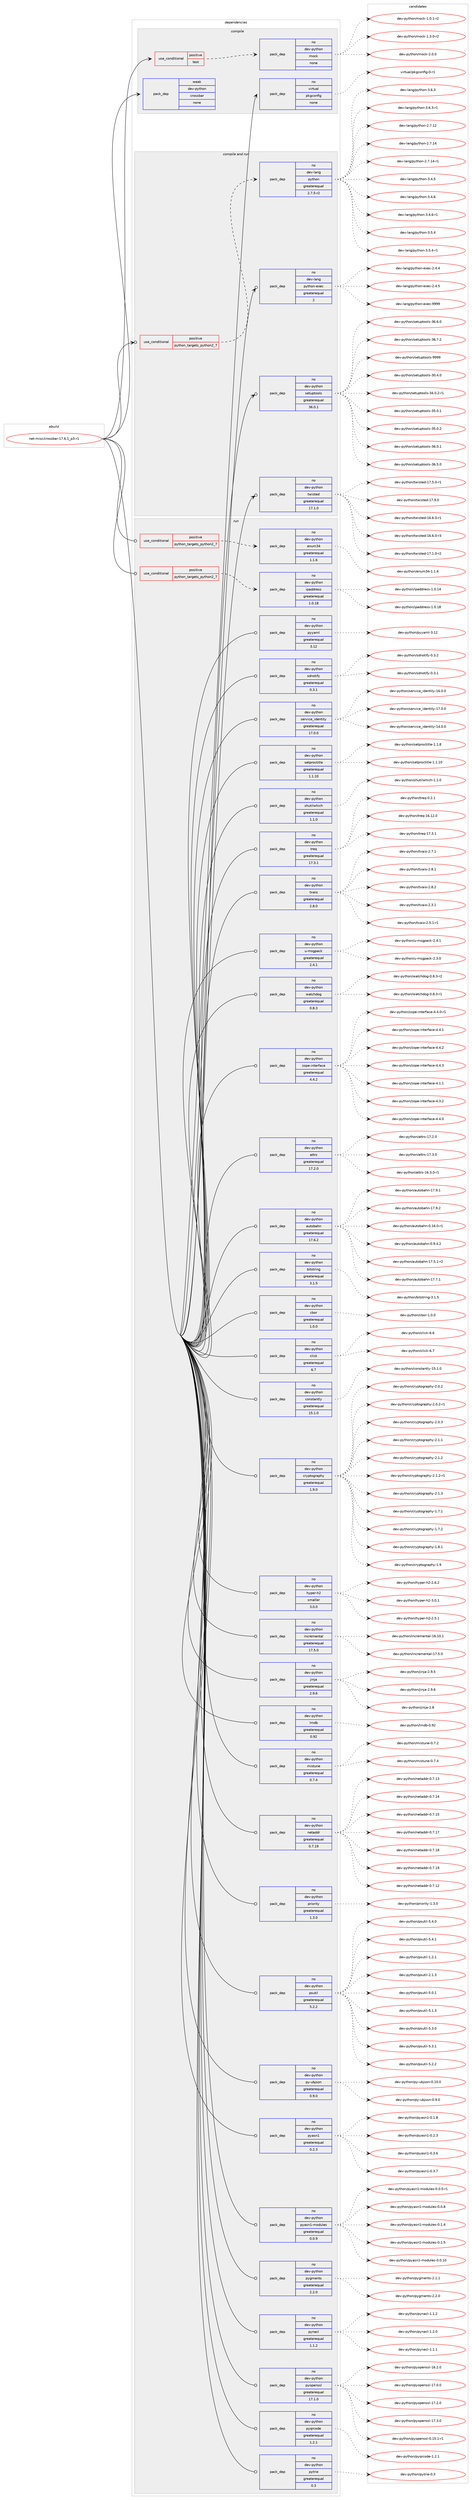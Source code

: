 digraph prolog {

# *************
# Graph options
# *************

newrank=true;
concentrate=true;
compound=true;
graph [rankdir=LR,fontname=Helvetica,fontsize=10,ranksep=1.5];#, ranksep=2.5, nodesep=0.2];
edge  [arrowhead=vee];
node  [fontname=Helvetica,fontsize=10];

# **********
# The ebuild
# **********

subgraph cluster_leftcol {
color=gray;
rank=same;
label=<<i>ebuild</i>>;
id [label="net-misc/crossbar-17.6.1_p3-r1", color=red, width=4, href="../net-misc/crossbar-17.6.1_p3-r1.svg"];
}

# ****************
# The dependencies
# ****************

subgraph cluster_midcol {
color=gray;
label=<<i>dependencies</i>>;
subgraph cluster_compile {
fillcolor="#eeeeee";
style=filled;
label=<<i>compile</i>>;
subgraph cond350 {
dependency1056 [label=<<TABLE BORDER="0" CELLBORDER="1" CELLSPACING="0" CELLPADDING="4"><TR><TD ROWSPAN="3" CELLPADDING="10">use_conditional</TD></TR><TR><TD>positive</TD></TR><TR><TD>test</TD></TR></TABLE>>, shape=none, color=red];
subgraph pack696 {
dependency1057 [label=<<TABLE BORDER="0" CELLBORDER="1" CELLSPACING="0" CELLPADDING="4" WIDTH="220"><TR><TD ROWSPAN="6" CELLPADDING="30">pack_dep</TD></TR><TR><TD WIDTH="110">no</TD></TR><TR><TD>dev-python</TD></TR><TR><TD>mock</TD></TR><TR><TD>none</TD></TR><TR><TD></TD></TR></TABLE>>, shape=none, color=blue];
}
dependency1056:e -> dependency1057:w [weight=20,style="dashed",arrowhead="vee"];
}
id:e -> dependency1056:w [weight=20,style="solid",arrowhead="vee"];
subgraph pack697 {
dependency1058 [label=<<TABLE BORDER="0" CELLBORDER="1" CELLSPACING="0" CELLPADDING="4" WIDTH="220"><TR><TD ROWSPAN="6" CELLPADDING="30">pack_dep</TD></TR><TR><TD WIDTH="110">no</TD></TR><TR><TD>virtual</TD></TR><TR><TD>pkgconfig</TD></TR><TR><TD>none</TD></TR><TR><TD></TD></TR></TABLE>>, shape=none, color=blue];
}
id:e -> dependency1058:w [weight=20,style="solid",arrowhead="vee"];
subgraph pack698 {
dependency1059 [label=<<TABLE BORDER="0" CELLBORDER="1" CELLSPACING="0" CELLPADDING="4" WIDTH="220"><TR><TD ROWSPAN="6" CELLPADDING="30">pack_dep</TD></TR><TR><TD WIDTH="110">weak</TD></TR><TR><TD>dev-python</TD></TR><TR><TD>crossbar</TD></TR><TR><TD>none</TD></TR><TR><TD></TD></TR></TABLE>>, shape=none, color=blue];
}
id:e -> dependency1059:w [weight=20,style="solid",arrowhead="vee"];
}
subgraph cluster_compileandrun {
fillcolor="#eeeeee";
style=filled;
label=<<i>compile and run</i>>;
subgraph cond351 {
dependency1060 [label=<<TABLE BORDER="0" CELLBORDER="1" CELLSPACING="0" CELLPADDING="4"><TR><TD ROWSPAN="3" CELLPADDING="10">use_conditional</TD></TR><TR><TD>positive</TD></TR><TR><TD>python_targets_python2_7</TD></TR></TABLE>>, shape=none, color=red];
subgraph pack699 {
dependency1061 [label=<<TABLE BORDER="0" CELLBORDER="1" CELLSPACING="0" CELLPADDING="4" WIDTH="220"><TR><TD ROWSPAN="6" CELLPADDING="30">pack_dep</TD></TR><TR><TD WIDTH="110">no</TD></TR><TR><TD>dev-lang</TD></TR><TR><TD>python</TD></TR><TR><TD>greaterequal</TD></TR><TR><TD>2.7.5-r2</TD></TR></TABLE>>, shape=none, color=blue];
}
dependency1060:e -> dependency1061:w [weight=20,style="dashed",arrowhead="vee"];
}
id:e -> dependency1060:w [weight=20,style="solid",arrowhead="odotvee"];
subgraph pack700 {
dependency1062 [label=<<TABLE BORDER="0" CELLBORDER="1" CELLSPACING="0" CELLPADDING="4" WIDTH="220"><TR><TD ROWSPAN="6" CELLPADDING="30">pack_dep</TD></TR><TR><TD WIDTH="110">no</TD></TR><TR><TD>dev-lang</TD></TR><TR><TD>python-exec</TD></TR><TR><TD>greaterequal</TD></TR><TR><TD>2</TD></TR></TABLE>>, shape=none, color=blue];
}
id:e -> dependency1062:w [weight=20,style="solid",arrowhead="odotvee"];
subgraph pack701 {
dependency1063 [label=<<TABLE BORDER="0" CELLBORDER="1" CELLSPACING="0" CELLPADDING="4" WIDTH="220"><TR><TD ROWSPAN="6" CELLPADDING="30">pack_dep</TD></TR><TR><TD WIDTH="110">no</TD></TR><TR><TD>dev-python</TD></TR><TR><TD>setuptools</TD></TR><TR><TD>greaterequal</TD></TR><TR><TD>36.0.1</TD></TR></TABLE>>, shape=none, color=blue];
}
id:e -> dependency1063:w [weight=20,style="solid",arrowhead="odotvee"];
subgraph pack702 {
dependency1064 [label=<<TABLE BORDER="0" CELLBORDER="1" CELLSPACING="0" CELLPADDING="4" WIDTH="220"><TR><TD ROWSPAN="6" CELLPADDING="30">pack_dep</TD></TR><TR><TD WIDTH="110">no</TD></TR><TR><TD>dev-python</TD></TR><TR><TD>twisted</TD></TR><TR><TD>greaterequal</TD></TR><TR><TD>17.1.0</TD></TR></TABLE>>, shape=none, color=blue];
}
id:e -> dependency1064:w [weight=20,style="solid",arrowhead="odotvee"];
}
subgraph cluster_run {
fillcolor="#eeeeee";
style=filled;
label=<<i>run</i>>;
subgraph cond352 {
dependency1065 [label=<<TABLE BORDER="0" CELLBORDER="1" CELLSPACING="0" CELLPADDING="4"><TR><TD ROWSPAN="3" CELLPADDING="10">use_conditional</TD></TR><TR><TD>positive</TD></TR><TR><TD>python_targets_python2_7</TD></TR></TABLE>>, shape=none, color=red];
subgraph pack703 {
dependency1066 [label=<<TABLE BORDER="0" CELLBORDER="1" CELLSPACING="0" CELLPADDING="4" WIDTH="220"><TR><TD ROWSPAN="6" CELLPADDING="30">pack_dep</TD></TR><TR><TD WIDTH="110">no</TD></TR><TR><TD>dev-python</TD></TR><TR><TD>enum34</TD></TR><TR><TD>greaterequal</TD></TR><TR><TD>1.1.6</TD></TR></TABLE>>, shape=none, color=blue];
}
dependency1065:e -> dependency1066:w [weight=20,style="dashed",arrowhead="vee"];
}
id:e -> dependency1065:w [weight=20,style="solid",arrowhead="odot"];
subgraph cond353 {
dependency1067 [label=<<TABLE BORDER="0" CELLBORDER="1" CELLSPACING="0" CELLPADDING="4"><TR><TD ROWSPAN="3" CELLPADDING="10">use_conditional</TD></TR><TR><TD>positive</TD></TR><TR><TD>python_targets_python2_7</TD></TR></TABLE>>, shape=none, color=red];
subgraph pack704 {
dependency1068 [label=<<TABLE BORDER="0" CELLBORDER="1" CELLSPACING="0" CELLPADDING="4" WIDTH="220"><TR><TD ROWSPAN="6" CELLPADDING="30">pack_dep</TD></TR><TR><TD WIDTH="110">no</TD></TR><TR><TD>dev-python</TD></TR><TR><TD>ipaddress</TD></TR><TR><TD>greaterequal</TD></TR><TR><TD>1.0.18</TD></TR></TABLE>>, shape=none, color=blue];
}
dependency1067:e -> dependency1068:w [weight=20,style="dashed",arrowhead="vee"];
}
id:e -> dependency1067:w [weight=20,style="solid",arrowhead="odot"];
subgraph pack705 {
dependency1069 [label=<<TABLE BORDER="0" CELLBORDER="1" CELLSPACING="0" CELLPADDING="4" WIDTH="220"><TR><TD ROWSPAN="6" CELLPADDING="30">pack_dep</TD></TR><TR><TD WIDTH="110">no</TD></TR><TR><TD>dev-python</TD></TR><TR><TD>attrs</TD></TR><TR><TD>greaterequal</TD></TR><TR><TD>17.2.0</TD></TR></TABLE>>, shape=none, color=blue];
}
id:e -> dependency1069:w [weight=20,style="solid",arrowhead="odot"];
subgraph pack706 {
dependency1070 [label=<<TABLE BORDER="0" CELLBORDER="1" CELLSPACING="0" CELLPADDING="4" WIDTH="220"><TR><TD ROWSPAN="6" CELLPADDING="30">pack_dep</TD></TR><TR><TD WIDTH="110">no</TD></TR><TR><TD>dev-python</TD></TR><TR><TD>autobahn</TD></TR><TR><TD>greaterequal</TD></TR><TR><TD>17.6.2</TD></TR></TABLE>>, shape=none, color=blue];
}
id:e -> dependency1070:w [weight=20,style="solid",arrowhead="odot"];
subgraph pack707 {
dependency1071 [label=<<TABLE BORDER="0" CELLBORDER="1" CELLSPACING="0" CELLPADDING="4" WIDTH="220"><TR><TD ROWSPAN="6" CELLPADDING="30">pack_dep</TD></TR><TR><TD WIDTH="110">no</TD></TR><TR><TD>dev-python</TD></TR><TR><TD>bitstring</TD></TR><TR><TD>greaterequal</TD></TR><TR><TD>3.1.5</TD></TR></TABLE>>, shape=none, color=blue];
}
id:e -> dependency1071:w [weight=20,style="solid",arrowhead="odot"];
subgraph pack708 {
dependency1072 [label=<<TABLE BORDER="0" CELLBORDER="1" CELLSPACING="0" CELLPADDING="4" WIDTH="220"><TR><TD ROWSPAN="6" CELLPADDING="30">pack_dep</TD></TR><TR><TD WIDTH="110">no</TD></TR><TR><TD>dev-python</TD></TR><TR><TD>cbor</TD></TR><TR><TD>greaterequal</TD></TR><TR><TD>1.0.0</TD></TR></TABLE>>, shape=none, color=blue];
}
id:e -> dependency1072:w [weight=20,style="solid",arrowhead="odot"];
subgraph pack709 {
dependency1073 [label=<<TABLE BORDER="0" CELLBORDER="1" CELLSPACING="0" CELLPADDING="4" WIDTH="220"><TR><TD ROWSPAN="6" CELLPADDING="30">pack_dep</TD></TR><TR><TD WIDTH="110">no</TD></TR><TR><TD>dev-python</TD></TR><TR><TD>click</TD></TR><TR><TD>greaterequal</TD></TR><TR><TD>6.7</TD></TR></TABLE>>, shape=none, color=blue];
}
id:e -> dependency1073:w [weight=20,style="solid",arrowhead="odot"];
subgraph pack710 {
dependency1074 [label=<<TABLE BORDER="0" CELLBORDER="1" CELLSPACING="0" CELLPADDING="4" WIDTH="220"><TR><TD ROWSPAN="6" CELLPADDING="30">pack_dep</TD></TR><TR><TD WIDTH="110">no</TD></TR><TR><TD>dev-python</TD></TR><TR><TD>constantly</TD></TR><TR><TD>greaterequal</TD></TR><TR><TD>15.1.0</TD></TR></TABLE>>, shape=none, color=blue];
}
id:e -> dependency1074:w [weight=20,style="solid",arrowhead="odot"];
subgraph pack711 {
dependency1075 [label=<<TABLE BORDER="0" CELLBORDER="1" CELLSPACING="0" CELLPADDING="4" WIDTH="220"><TR><TD ROWSPAN="6" CELLPADDING="30">pack_dep</TD></TR><TR><TD WIDTH="110">no</TD></TR><TR><TD>dev-python</TD></TR><TR><TD>cryptography</TD></TR><TR><TD>greaterequal</TD></TR><TR><TD>1.9.0</TD></TR></TABLE>>, shape=none, color=blue];
}
id:e -> dependency1075:w [weight=20,style="solid",arrowhead="odot"];
subgraph pack712 {
dependency1076 [label=<<TABLE BORDER="0" CELLBORDER="1" CELLSPACING="0" CELLPADDING="4" WIDTH="220"><TR><TD ROWSPAN="6" CELLPADDING="30">pack_dep</TD></TR><TR><TD WIDTH="110">no</TD></TR><TR><TD>dev-python</TD></TR><TR><TD>hyper-h2</TD></TR><TR><TD>smaller</TD></TR><TR><TD>3.0.0</TD></TR></TABLE>>, shape=none, color=blue];
}
id:e -> dependency1076:w [weight=20,style="solid",arrowhead="odot"];
subgraph pack713 {
dependency1077 [label=<<TABLE BORDER="0" CELLBORDER="1" CELLSPACING="0" CELLPADDING="4" WIDTH="220"><TR><TD ROWSPAN="6" CELLPADDING="30">pack_dep</TD></TR><TR><TD WIDTH="110">no</TD></TR><TR><TD>dev-python</TD></TR><TR><TD>incremental</TD></TR><TR><TD>greaterequal</TD></TR><TR><TD>17.5.0</TD></TR></TABLE>>, shape=none, color=blue];
}
id:e -> dependency1077:w [weight=20,style="solid",arrowhead="odot"];
subgraph pack714 {
dependency1078 [label=<<TABLE BORDER="0" CELLBORDER="1" CELLSPACING="0" CELLPADDING="4" WIDTH="220"><TR><TD ROWSPAN="6" CELLPADDING="30">pack_dep</TD></TR><TR><TD WIDTH="110">no</TD></TR><TR><TD>dev-python</TD></TR><TR><TD>jinja</TD></TR><TR><TD>greaterequal</TD></TR><TR><TD>2.9.6</TD></TR></TABLE>>, shape=none, color=blue];
}
id:e -> dependency1078:w [weight=20,style="solid",arrowhead="odot"];
subgraph pack715 {
dependency1079 [label=<<TABLE BORDER="0" CELLBORDER="1" CELLSPACING="0" CELLPADDING="4" WIDTH="220"><TR><TD ROWSPAN="6" CELLPADDING="30">pack_dep</TD></TR><TR><TD WIDTH="110">no</TD></TR><TR><TD>dev-python</TD></TR><TR><TD>lmdb</TD></TR><TR><TD>greaterequal</TD></TR><TR><TD>0.92</TD></TR></TABLE>>, shape=none, color=blue];
}
id:e -> dependency1079:w [weight=20,style="solid",arrowhead="odot"];
subgraph pack716 {
dependency1080 [label=<<TABLE BORDER="0" CELLBORDER="1" CELLSPACING="0" CELLPADDING="4" WIDTH="220"><TR><TD ROWSPAN="6" CELLPADDING="30">pack_dep</TD></TR><TR><TD WIDTH="110">no</TD></TR><TR><TD>dev-python</TD></TR><TR><TD>mistune</TD></TR><TR><TD>greaterequal</TD></TR><TR><TD>0.7.4</TD></TR></TABLE>>, shape=none, color=blue];
}
id:e -> dependency1080:w [weight=20,style="solid",arrowhead="odot"];
subgraph pack717 {
dependency1081 [label=<<TABLE BORDER="0" CELLBORDER="1" CELLSPACING="0" CELLPADDING="4" WIDTH="220"><TR><TD ROWSPAN="6" CELLPADDING="30">pack_dep</TD></TR><TR><TD WIDTH="110">no</TD></TR><TR><TD>dev-python</TD></TR><TR><TD>netaddr</TD></TR><TR><TD>greaterequal</TD></TR><TR><TD>0.7.19</TD></TR></TABLE>>, shape=none, color=blue];
}
id:e -> dependency1081:w [weight=20,style="solid",arrowhead="odot"];
subgraph pack718 {
dependency1082 [label=<<TABLE BORDER="0" CELLBORDER="1" CELLSPACING="0" CELLPADDING="4" WIDTH="220"><TR><TD ROWSPAN="6" CELLPADDING="30">pack_dep</TD></TR><TR><TD WIDTH="110">no</TD></TR><TR><TD>dev-python</TD></TR><TR><TD>priority</TD></TR><TR><TD>greaterequal</TD></TR><TR><TD>1.3.0</TD></TR></TABLE>>, shape=none, color=blue];
}
id:e -> dependency1082:w [weight=20,style="solid",arrowhead="odot"];
subgraph pack719 {
dependency1083 [label=<<TABLE BORDER="0" CELLBORDER="1" CELLSPACING="0" CELLPADDING="4" WIDTH="220"><TR><TD ROWSPAN="6" CELLPADDING="30">pack_dep</TD></TR><TR><TD WIDTH="110">no</TD></TR><TR><TD>dev-python</TD></TR><TR><TD>psutil</TD></TR><TR><TD>greaterequal</TD></TR><TR><TD>5.2.2</TD></TR></TABLE>>, shape=none, color=blue];
}
id:e -> dependency1083:w [weight=20,style="solid",arrowhead="odot"];
subgraph pack720 {
dependency1084 [label=<<TABLE BORDER="0" CELLBORDER="1" CELLSPACING="0" CELLPADDING="4" WIDTH="220"><TR><TD ROWSPAN="6" CELLPADDING="30">pack_dep</TD></TR><TR><TD WIDTH="110">no</TD></TR><TR><TD>dev-python</TD></TR><TR><TD>py-ubjson</TD></TR><TR><TD>greaterequal</TD></TR><TR><TD>0.9.0</TD></TR></TABLE>>, shape=none, color=blue];
}
id:e -> dependency1084:w [weight=20,style="solid",arrowhead="odot"];
subgraph pack721 {
dependency1085 [label=<<TABLE BORDER="0" CELLBORDER="1" CELLSPACING="0" CELLPADDING="4" WIDTH="220"><TR><TD ROWSPAN="6" CELLPADDING="30">pack_dep</TD></TR><TR><TD WIDTH="110">no</TD></TR><TR><TD>dev-python</TD></TR><TR><TD>pyasn1</TD></TR><TR><TD>greaterequal</TD></TR><TR><TD>0.2.3</TD></TR></TABLE>>, shape=none, color=blue];
}
id:e -> dependency1085:w [weight=20,style="solid",arrowhead="odot"];
subgraph pack722 {
dependency1086 [label=<<TABLE BORDER="0" CELLBORDER="1" CELLSPACING="0" CELLPADDING="4" WIDTH="220"><TR><TD ROWSPAN="6" CELLPADDING="30">pack_dep</TD></TR><TR><TD WIDTH="110">no</TD></TR><TR><TD>dev-python</TD></TR><TR><TD>pyasn1-modules</TD></TR><TR><TD>greaterequal</TD></TR><TR><TD>0.0.9</TD></TR></TABLE>>, shape=none, color=blue];
}
id:e -> dependency1086:w [weight=20,style="solid",arrowhead="odot"];
subgraph pack723 {
dependency1087 [label=<<TABLE BORDER="0" CELLBORDER="1" CELLSPACING="0" CELLPADDING="4" WIDTH="220"><TR><TD ROWSPAN="6" CELLPADDING="30">pack_dep</TD></TR><TR><TD WIDTH="110">no</TD></TR><TR><TD>dev-python</TD></TR><TR><TD>pygments</TD></TR><TR><TD>greaterequal</TD></TR><TR><TD>2.2.0</TD></TR></TABLE>>, shape=none, color=blue];
}
id:e -> dependency1087:w [weight=20,style="solid",arrowhead="odot"];
subgraph pack724 {
dependency1088 [label=<<TABLE BORDER="0" CELLBORDER="1" CELLSPACING="0" CELLPADDING="4" WIDTH="220"><TR><TD ROWSPAN="6" CELLPADDING="30">pack_dep</TD></TR><TR><TD WIDTH="110">no</TD></TR><TR><TD>dev-python</TD></TR><TR><TD>pynacl</TD></TR><TR><TD>greaterequal</TD></TR><TR><TD>1.1.2</TD></TR></TABLE>>, shape=none, color=blue];
}
id:e -> dependency1088:w [weight=20,style="solid",arrowhead="odot"];
subgraph pack725 {
dependency1089 [label=<<TABLE BORDER="0" CELLBORDER="1" CELLSPACING="0" CELLPADDING="4" WIDTH="220"><TR><TD ROWSPAN="6" CELLPADDING="30">pack_dep</TD></TR><TR><TD WIDTH="110">no</TD></TR><TR><TD>dev-python</TD></TR><TR><TD>pyopenssl</TD></TR><TR><TD>greaterequal</TD></TR><TR><TD>17.1.0</TD></TR></TABLE>>, shape=none, color=blue];
}
id:e -> dependency1089:w [weight=20,style="solid",arrowhead="odot"];
subgraph pack726 {
dependency1090 [label=<<TABLE BORDER="0" CELLBORDER="1" CELLSPACING="0" CELLPADDING="4" WIDTH="220"><TR><TD ROWSPAN="6" CELLPADDING="30">pack_dep</TD></TR><TR><TD WIDTH="110">no</TD></TR><TR><TD>dev-python</TD></TR><TR><TD>pyqrcode</TD></TR><TR><TD>greaterequal</TD></TR><TR><TD>1.2.1</TD></TR></TABLE>>, shape=none, color=blue];
}
id:e -> dependency1090:w [weight=20,style="solid",arrowhead="odot"];
subgraph pack727 {
dependency1091 [label=<<TABLE BORDER="0" CELLBORDER="1" CELLSPACING="0" CELLPADDING="4" WIDTH="220"><TR><TD ROWSPAN="6" CELLPADDING="30">pack_dep</TD></TR><TR><TD WIDTH="110">no</TD></TR><TR><TD>dev-python</TD></TR><TR><TD>pytrie</TD></TR><TR><TD>greaterequal</TD></TR><TR><TD>0.3</TD></TR></TABLE>>, shape=none, color=blue];
}
id:e -> dependency1091:w [weight=20,style="solid",arrowhead="odot"];
subgraph pack728 {
dependency1092 [label=<<TABLE BORDER="0" CELLBORDER="1" CELLSPACING="0" CELLPADDING="4" WIDTH="220"><TR><TD ROWSPAN="6" CELLPADDING="30">pack_dep</TD></TR><TR><TD WIDTH="110">no</TD></TR><TR><TD>dev-python</TD></TR><TR><TD>pyyaml</TD></TR><TR><TD>greaterequal</TD></TR><TR><TD>3.12</TD></TR></TABLE>>, shape=none, color=blue];
}
id:e -> dependency1092:w [weight=20,style="solid",arrowhead="odot"];
subgraph pack729 {
dependency1093 [label=<<TABLE BORDER="0" CELLBORDER="1" CELLSPACING="0" CELLPADDING="4" WIDTH="220"><TR><TD ROWSPAN="6" CELLPADDING="30">pack_dep</TD></TR><TR><TD WIDTH="110">no</TD></TR><TR><TD>dev-python</TD></TR><TR><TD>sdnotify</TD></TR><TR><TD>greaterequal</TD></TR><TR><TD>0.3.1</TD></TR></TABLE>>, shape=none, color=blue];
}
id:e -> dependency1093:w [weight=20,style="solid",arrowhead="odot"];
subgraph pack730 {
dependency1094 [label=<<TABLE BORDER="0" CELLBORDER="1" CELLSPACING="0" CELLPADDING="4" WIDTH="220"><TR><TD ROWSPAN="6" CELLPADDING="30">pack_dep</TD></TR><TR><TD WIDTH="110">no</TD></TR><TR><TD>dev-python</TD></TR><TR><TD>service_identity</TD></TR><TR><TD>greaterequal</TD></TR><TR><TD>17.0.0</TD></TR></TABLE>>, shape=none, color=blue];
}
id:e -> dependency1094:w [weight=20,style="solid",arrowhead="odot"];
subgraph pack731 {
dependency1095 [label=<<TABLE BORDER="0" CELLBORDER="1" CELLSPACING="0" CELLPADDING="4" WIDTH="220"><TR><TD ROWSPAN="6" CELLPADDING="30">pack_dep</TD></TR><TR><TD WIDTH="110">no</TD></TR><TR><TD>dev-python</TD></TR><TR><TD>setproctitle</TD></TR><TR><TD>greaterequal</TD></TR><TR><TD>1.1.10</TD></TR></TABLE>>, shape=none, color=blue];
}
id:e -> dependency1095:w [weight=20,style="solid",arrowhead="odot"];
subgraph pack732 {
dependency1096 [label=<<TABLE BORDER="0" CELLBORDER="1" CELLSPACING="0" CELLPADDING="4" WIDTH="220"><TR><TD ROWSPAN="6" CELLPADDING="30">pack_dep</TD></TR><TR><TD WIDTH="110">no</TD></TR><TR><TD>dev-python</TD></TR><TR><TD>shutilwhich</TD></TR><TR><TD>greaterequal</TD></TR><TR><TD>1.1.0</TD></TR></TABLE>>, shape=none, color=blue];
}
id:e -> dependency1096:w [weight=20,style="solid",arrowhead="odot"];
subgraph pack733 {
dependency1097 [label=<<TABLE BORDER="0" CELLBORDER="1" CELLSPACING="0" CELLPADDING="4" WIDTH="220"><TR><TD ROWSPAN="6" CELLPADDING="30">pack_dep</TD></TR><TR><TD WIDTH="110">no</TD></TR><TR><TD>dev-python</TD></TR><TR><TD>treq</TD></TR><TR><TD>greaterequal</TD></TR><TR><TD>17.3.1</TD></TR></TABLE>>, shape=none, color=blue];
}
id:e -> dependency1097:w [weight=20,style="solid",arrowhead="odot"];
subgraph pack734 {
dependency1098 [label=<<TABLE BORDER="0" CELLBORDER="1" CELLSPACING="0" CELLPADDING="4" WIDTH="220"><TR><TD ROWSPAN="6" CELLPADDING="30">pack_dep</TD></TR><TR><TD WIDTH="110">no</TD></TR><TR><TD>dev-python</TD></TR><TR><TD>txaio</TD></TR><TR><TD>greaterequal</TD></TR><TR><TD>2.8.0</TD></TR></TABLE>>, shape=none, color=blue];
}
id:e -> dependency1098:w [weight=20,style="solid",arrowhead="odot"];
subgraph pack735 {
dependency1099 [label=<<TABLE BORDER="0" CELLBORDER="1" CELLSPACING="0" CELLPADDING="4" WIDTH="220"><TR><TD ROWSPAN="6" CELLPADDING="30">pack_dep</TD></TR><TR><TD WIDTH="110">no</TD></TR><TR><TD>dev-python</TD></TR><TR><TD>u-msgpack</TD></TR><TR><TD>greaterequal</TD></TR><TR><TD>2.4.1</TD></TR></TABLE>>, shape=none, color=blue];
}
id:e -> dependency1099:w [weight=20,style="solid",arrowhead="odot"];
subgraph pack736 {
dependency1100 [label=<<TABLE BORDER="0" CELLBORDER="1" CELLSPACING="0" CELLPADDING="4" WIDTH="220"><TR><TD ROWSPAN="6" CELLPADDING="30">pack_dep</TD></TR><TR><TD WIDTH="110">no</TD></TR><TR><TD>dev-python</TD></TR><TR><TD>watchdog</TD></TR><TR><TD>greaterequal</TD></TR><TR><TD>0.8.3</TD></TR></TABLE>>, shape=none, color=blue];
}
id:e -> dependency1100:w [weight=20,style="solid",arrowhead="odot"];
subgraph pack737 {
dependency1101 [label=<<TABLE BORDER="0" CELLBORDER="1" CELLSPACING="0" CELLPADDING="4" WIDTH="220"><TR><TD ROWSPAN="6" CELLPADDING="30">pack_dep</TD></TR><TR><TD WIDTH="110">no</TD></TR><TR><TD>dev-python</TD></TR><TR><TD>zope-interface</TD></TR><TR><TD>greaterequal</TD></TR><TR><TD>4.4.2</TD></TR></TABLE>>, shape=none, color=blue];
}
id:e -> dependency1101:w [weight=20,style="solid",arrowhead="odot"];
}
}

# **************
# The candidates
# **************

subgraph cluster_choices {
rank=same;
color=gray;
label=<<i>candidates</i>>;

subgraph choice696 {
color=black;
nodesep=1;
choice1001011184511212111610411111047109111991074549464846494511450 [label="dev-python/mock-1.0.1-r2", color=red, width=4,href="../dev-python/mock-1.0.1-r2.svg"];
choice1001011184511212111610411111047109111991074549465146484511450 [label="dev-python/mock-1.3.0-r2", color=red, width=4,href="../dev-python/mock-1.3.0-r2.svg"];
choice100101118451121211161041111104710911199107455046484648 [label="dev-python/mock-2.0.0", color=red, width=4,href="../dev-python/mock-2.0.0.svg"];
dependency1057:e -> choice1001011184511212111610411111047109111991074549464846494511450:w [style=dotted,weight="100"];
dependency1057:e -> choice1001011184511212111610411111047109111991074549465146484511450:w [style=dotted,weight="100"];
dependency1057:e -> choice100101118451121211161041111104710911199107455046484648:w [style=dotted,weight="100"];
}
subgraph choice697 {
color=black;
nodesep=1;
choice11810511411611797108471121071039911111010210510345484511449 [label="virtual/pkgconfig-0-r1", color=red, width=4,href="../virtual/pkgconfig-0-r1.svg"];
dependency1058:e -> choice11810511411611797108471121071039911111010210510345484511449:w [style=dotted,weight="100"];
}
subgraph choice698 {
color=black;
nodesep=1;
}
subgraph choice699 {
color=black;
nodesep=1;
choice10010111845108971101034711212111610411111045504655464950 [label="dev-lang/python-2.7.12", color=red, width=4,href="../dev-lang/python-2.7.12.svg"];
choice10010111845108971101034711212111610411111045504655464952 [label="dev-lang/python-2.7.14", color=red, width=4,href="../dev-lang/python-2.7.14.svg"];
choice100101118451089711010347112121116104111110455046554649524511449 [label="dev-lang/python-2.7.14-r1", color=red, width=4,href="../dev-lang/python-2.7.14-r1.svg"];
choice100101118451089711010347112121116104111110455146524653 [label="dev-lang/python-3.4.5", color=red, width=4,href="../dev-lang/python-3.4.5.svg"];
choice100101118451089711010347112121116104111110455146524654 [label="dev-lang/python-3.4.6", color=red, width=4,href="../dev-lang/python-3.4.6.svg"];
choice1001011184510897110103471121211161041111104551465246544511449 [label="dev-lang/python-3.4.6-r1", color=red, width=4,href="../dev-lang/python-3.4.6-r1.svg"];
choice100101118451089711010347112121116104111110455146534652 [label="dev-lang/python-3.5.4", color=red, width=4,href="../dev-lang/python-3.5.4.svg"];
choice1001011184510897110103471121211161041111104551465346524511449 [label="dev-lang/python-3.5.4-r1", color=red, width=4,href="../dev-lang/python-3.5.4-r1.svg"];
choice100101118451089711010347112121116104111110455146544651 [label="dev-lang/python-3.6.3", color=red, width=4,href="../dev-lang/python-3.6.3.svg"];
choice1001011184510897110103471121211161041111104551465446514511449 [label="dev-lang/python-3.6.3-r1", color=red, width=4,href="../dev-lang/python-3.6.3-r1.svg"];
dependency1061:e -> choice10010111845108971101034711212111610411111045504655464950:w [style=dotted,weight="100"];
dependency1061:e -> choice10010111845108971101034711212111610411111045504655464952:w [style=dotted,weight="100"];
dependency1061:e -> choice100101118451089711010347112121116104111110455046554649524511449:w [style=dotted,weight="100"];
dependency1061:e -> choice100101118451089711010347112121116104111110455146524653:w [style=dotted,weight="100"];
dependency1061:e -> choice100101118451089711010347112121116104111110455146524654:w [style=dotted,weight="100"];
dependency1061:e -> choice1001011184510897110103471121211161041111104551465246544511449:w [style=dotted,weight="100"];
dependency1061:e -> choice100101118451089711010347112121116104111110455146534652:w [style=dotted,weight="100"];
dependency1061:e -> choice1001011184510897110103471121211161041111104551465346524511449:w [style=dotted,weight="100"];
dependency1061:e -> choice100101118451089711010347112121116104111110455146544651:w [style=dotted,weight="100"];
dependency1061:e -> choice1001011184510897110103471121211161041111104551465446514511449:w [style=dotted,weight="100"];
}
subgraph choice700 {
color=black;
nodesep=1;
choice1001011184510897110103471121211161041111104510112010199455046524652 [label="dev-lang/python-exec-2.4.4", color=red, width=4,href="../dev-lang/python-exec-2.4.4.svg"];
choice1001011184510897110103471121211161041111104510112010199455046524653 [label="dev-lang/python-exec-2.4.5", color=red, width=4,href="../dev-lang/python-exec-2.4.5.svg"];
choice10010111845108971101034711212111610411111045101120101994557575757 [label="dev-lang/python-exec-9999", color=red, width=4,href="../dev-lang/python-exec-9999.svg"];
dependency1062:e -> choice1001011184510897110103471121211161041111104510112010199455046524652:w [style=dotted,weight="100"];
dependency1062:e -> choice1001011184510897110103471121211161041111104510112010199455046524653:w [style=dotted,weight="100"];
dependency1062:e -> choice10010111845108971101034711212111610411111045101120101994557575757:w [style=dotted,weight="100"];
}
subgraph choice701 {
color=black;
nodesep=1;
choice100101118451121211161041111104711510111611711211611111110811545514846524648 [label="dev-python/setuptools-30.4.0", color=red, width=4,href="../dev-python/setuptools-30.4.0.svg"];
choice1001011184511212111610411111047115101116117112116111111108115455152464846504511449 [label="dev-python/setuptools-34.0.2-r1", color=red, width=4,href="../dev-python/setuptools-34.0.2-r1.svg"];
choice100101118451121211161041111104711510111611711211611111110811545515346484649 [label="dev-python/setuptools-35.0.1", color=red, width=4,href="../dev-python/setuptools-35.0.1.svg"];
choice100101118451121211161041111104711510111611711211611111110811545515346484650 [label="dev-python/setuptools-35.0.2", color=red, width=4,href="../dev-python/setuptools-35.0.2.svg"];
choice100101118451121211161041111104711510111611711211611111110811545515446484649 [label="dev-python/setuptools-36.0.1", color=red, width=4,href="../dev-python/setuptools-36.0.1.svg"];
choice100101118451121211161041111104711510111611711211611111110811545515446534648 [label="dev-python/setuptools-36.5.0", color=red, width=4,href="../dev-python/setuptools-36.5.0.svg"];
choice100101118451121211161041111104711510111611711211611111110811545515446544648 [label="dev-python/setuptools-36.6.0", color=red, width=4,href="../dev-python/setuptools-36.6.0.svg"];
choice100101118451121211161041111104711510111611711211611111110811545515446554650 [label="dev-python/setuptools-36.7.2", color=red, width=4,href="../dev-python/setuptools-36.7.2.svg"];
choice10010111845112121116104111110471151011161171121161111111081154557575757 [label="dev-python/setuptools-9999", color=red, width=4,href="../dev-python/setuptools-9999.svg"];
dependency1063:e -> choice100101118451121211161041111104711510111611711211611111110811545514846524648:w [style=dotted,weight="100"];
dependency1063:e -> choice1001011184511212111610411111047115101116117112116111111108115455152464846504511449:w [style=dotted,weight="100"];
dependency1063:e -> choice100101118451121211161041111104711510111611711211611111110811545515346484649:w [style=dotted,weight="100"];
dependency1063:e -> choice100101118451121211161041111104711510111611711211611111110811545515346484650:w [style=dotted,weight="100"];
dependency1063:e -> choice100101118451121211161041111104711510111611711211611111110811545515446484649:w [style=dotted,weight="100"];
dependency1063:e -> choice100101118451121211161041111104711510111611711211611111110811545515446534648:w [style=dotted,weight="100"];
dependency1063:e -> choice100101118451121211161041111104711510111611711211611111110811545515446544648:w [style=dotted,weight="100"];
dependency1063:e -> choice100101118451121211161041111104711510111611711211611111110811545515446554650:w [style=dotted,weight="100"];
dependency1063:e -> choice10010111845112121116104111110471151011161171121161111111081154557575757:w [style=dotted,weight="100"];
}
subgraph choice702 {
color=black;
nodesep=1;
choice1001011184511212111610411111047116119105115116101100454954465446484511449 [label="dev-python/twisted-16.6.0-r1", color=red, width=4,href="../dev-python/twisted-16.6.0-r1.svg"];
choice1001011184511212111610411111047116119105115116101100454954465446484511451 [label="dev-python/twisted-16.6.0-r3", color=red, width=4,href="../dev-python/twisted-16.6.0-r3.svg"];
choice1001011184511212111610411111047116119105115116101100454955464946484511450 [label="dev-python/twisted-17.1.0-r2", color=red, width=4,href="../dev-python/twisted-17.1.0-r2.svg"];
choice1001011184511212111610411111047116119105115116101100454955465346484511449 [label="dev-python/twisted-17.5.0-r1", color=red, width=4,href="../dev-python/twisted-17.5.0-r1.svg"];
choice100101118451121211161041111104711611910511511610110045495546574648 [label="dev-python/twisted-17.9.0", color=red, width=4,href="../dev-python/twisted-17.9.0.svg"];
dependency1064:e -> choice1001011184511212111610411111047116119105115116101100454954465446484511449:w [style=dotted,weight="100"];
dependency1064:e -> choice1001011184511212111610411111047116119105115116101100454954465446484511451:w [style=dotted,weight="100"];
dependency1064:e -> choice1001011184511212111610411111047116119105115116101100454955464946484511450:w [style=dotted,weight="100"];
dependency1064:e -> choice1001011184511212111610411111047116119105115116101100454955465346484511449:w [style=dotted,weight="100"];
dependency1064:e -> choice100101118451121211161041111104711611910511511610110045495546574648:w [style=dotted,weight="100"];
}
subgraph choice703 {
color=black;
nodesep=1;
choice10010111845112121116104111110471011101171095152454946494654 [label="dev-python/enum34-1.1.6", color=red, width=4,href="../dev-python/enum34-1.1.6.svg"];
dependency1066:e -> choice10010111845112121116104111110471011101171095152454946494654:w [style=dotted,weight="100"];
}
subgraph choice704 {
color=black;
nodesep=1;
choice10010111845112121116104111110471051129710010011410111511545494648464952 [label="dev-python/ipaddress-1.0.14", color=red, width=4,href="../dev-python/ipaddress-1.0.14.svg"];
choice10010111845112121116104111110471051129710010011410111511545494648464956 [label="dev-python/ipaddress-1.0.18", color=red, width=4,href="../dev-python/ipaddress-1.0.18.svg"];
dependency1068:e -> choice10010111845112121116104111110471051129710010011410111511545494648464952:w [style=dotted,weight="100"];
dependency1068:e -> choice10010111845112121116104111110471051129710010011410111511545494648464956:w [style=dotted,weight="100"];
}
subgraph choice705 {
color=black;
nodesep=1;
choice100101118451121211161041111104797116116114115454954465146484511449 [label="dev-python/attrs-16.3.0-r1", color=red, width=4,href="../dev-python/attrs-16.3.0-r1.svg"];
choice10010111845112121116104111110479711611611411545495546504648 [label="dev-python/attrs-17.2.0", color=red, width=4,href="../dev-python/attrs-17.2.0.svg"];
choice10010111845112121116104111110479711611611411545495546514648 [label="dev-python/attrs-17.3.0", color=red, width=4,href="../dev-python/attrs-17.3.0.svg"];
dependency1069:e -> choice100101118451121211161041111104797116116114115454954465146484511449:w [style=dotted,weight="100"];
dependency1069:e -> choice10010111845112121116104111110479711611611411545495546504648:w [style=dotted,weight="100"];
dependency1069:e -> choice10010111845112121116104111110479711611611411545495546514648:w [style=dotted,weight="100"];
}
subgraph choice706 {
color=black;
nodesep=1;
choice1001011184511212111610411111047971171161119897104110454846495446484511449 [label="dev-python/autobahn-0.16.0-r1", color=red, width=4,href="../dev-python/autobahn-0.16.0-r1.svg"];
choice10010111845112121116104111110479711711611198971041104548465746524650 [label="dev-python/autobahn-0.9.4.2", color=red, width=4,href="../dev-python/autobahn-0.9.4.2.svg"];
choice1001011184511212111610411111047971171161119897104110454955465346494511450 [label="dev-python/autobahn-17.5.1-r2", color=red, width=4,href="../dev-python/autobahn-17.5.1-r2.svg"];
choice100101118451121211161041111104797117116111989710411045495546554649 [label="dev-python/autobahn-17.7.1", color=red, width=4,href="../dev-python/autobahn-17.7.1.svg"];
choice100101118451121211161041111104797117116111989710411045495546574649 [label="dev-python/autobahn-17.9.1", color=red, width=4,href="../dev-python/autobahn-17.9.1.svg"];
choice100101118451121211161041111104797117116111989710411045495546574650 [label="dev-python/autobahn-17.9.2", color=red, width=4,href="../dev-python/autobahn-17.9.2.svg"];
dependency1070:e -> choice1001011184511212111610411111047971171161119897104110454846495446484511449:w [style=dotted,weight="100"];
dependency1070:e -> choice10010111845112121116104111110479711711611198971041104548465746524650:w [style=dotted,weight="100"];
dependency1070:e -> choice1001011184511212111610411111047971171161119897104110454955465346494511450:w [style=dotted,weight="100"];
dependency1070:e -> choice100101118451121211161041111104797117116111989710411045495546554649:w [style=dotted,weight="100"];
dependency1070:e -> choice100101118451121211161041111104797117116111989710411045495546574649:w [style=dotted,weight="100"];
dependency1070:e -> choice100101118451121211161041111104797117116111989710411045495546574650:w [style=dotted,weight="100"];
}
subgraph choice707 {
color=black;
nodesep=1;
choice100101118451121211161041111104798105116115116114105110103455146494653 [label="dev-python/bitstring-3.1.5", color=red, width=4,href="../dev-python/bitstring-3.1.5.svg"];
dependency1071:e -> choice100101118451121211161041111104798105116115116114105110103455146494653:w [style=dotted,weight="100"];
}
subgraph choice708 {
color=black;
nodesep=1;
choice10010111845112121116104111110479998111114454946484648 [label="dev-python/cbor-1.0.0", color=red, width=4,href="../dev-python/cbor-1.0.0.svg"];
dependency1072:e -> choice10010111845112121116104111110479998111114454946484648:w [style=dotted,weight="100"];
}
subgraph choice709 {
color=black;
nodesep=1;
choice1001011184511212111610411111047991081059910745544654 [label="dev-python/click-6.6", color=red, width=4,href="../dev-python/click-6.6.svg"];
choice1001011184511212111610411111047991081059910745544655 [label="dev-python/click-6.7", color=red, width=4,href="../dev-python/click-6.7.svg"];
dependency1073:e -> choice1001011184511212111610411111047991081059910745544654:w [style=dotted,weight="100"];
dependency1073:e -> choice1001011184511212111610411111047991081059910745544655:w [style=dotted,weight="100"];
}
subgraph choice710 {
color=black;
nodesep=1;
choice1001011184511212111610411111047991111101151169711011610812145495346494648 [label="dev-python/constantly-15.1.0", color=red, width=4,href="../dev-python/constantly-15.1.0.svg"];
dependency1074:e -> choice1001011184511212111610411111047991111101151169711011610812145495346494648:w [style=dotted,weight="100"];
}
subgraph choice711 {
color=black;
nodesep=1;
choice10010111845112121116104111110479911412111211611110311497112104121454946554649 [label="dev-python/cryptography-1.7.1", color=red, width=4,href="../dev-python/cryptography-1.7.1.svg"];
choice10010111845112121116104111110479911412111211611110311497112104121454946554650 [label="dev-python/cryptography-1.7.2", color=red, width=4,href="../dev-python/cryptography-1.7.2.svg"];
choice10010111845112121116104111110479911412111211611110311497112104121454946564649 [label="dev-python/cryptography-1.8.1", color=red, width=4,href="../dev-python/cryptography-1.8.1.svg"];
choice1001011184511212111610411111047991141211121161111031149711210412145494657 [label="dev-python/cryptography-1.9", color=red, width=4,href="../dev-python/cryptography-1.9.svg"];
choice10010111845112121116104111110479911412111211611110311497112104121455046484650 [label="dev-python/cryptography-2.0.2", color=red, width=4,href="../dev-python/cryptography-2.0.2.svg"];
choice100101118451121211161041111104799114121112116111103114971121041214550464846504511449 [label="dev-python/cryptography-2.0.2-r1", color=red, width=4,href="../dev-python/cryptography-2.0.2-r1.svg"];
choice10010111845112121116104111110479911412111211611110311497112104121455046484651 [label="dev-python/cryptography-2.0.3", color=red, width=4,href="../dev-python/cryptography-2.0.3.svg"];
choice10010111845112121116104111110479911412111211611110311497112104121455046494649 [label="dev-python/cryptography-2.1.1", color=red, width=4,href="../dev-python/cryptography-2.1.1.svg"];
choice10010111845112121116104111110479911412111211611110311497112104121455046494650 [label="dev-python/cryptography-2.1.2", color=red, width=4,href="../dev-python/cryptography-2.1.2.svg"];
choice100101118451121211161041111104799114121112116111103114971121041214550464946504511449 [label="dev-python/cryptography-2.1.2-r1", color=red, width=4,href="../dev-python/cryptography-2.1.2-r1.svg"];
choice10010111845112121116104111110479911412111211611110311497112104121455046494651 [label="dev-python/cryptography-2.1.3", color=red, width=4,href="../dev-python/cryptography-2.1.3.svg"];
dependency1075:e -> choice10010111845112121116104111110479911412111211611110311497112104121454946554649:w [style=dotted,weight="100"];
dependency1075:e -> choice10010111845112121116104111110479911412111211611110311497112104121454946554650:w [style=dotted,weight="100"];
dependency1075:e -> choice10010111845112121116104111110479911412111211611110311497112104121454946564649:w [style=dotted,weight="100"];
dependency1075:e -> choice1001011184511212111610411111047991141211121161111031149711210412145494657:w [style=dotted,weight="100"];
dependency1075:e -> choice10010111845112121116104111110479911412111211611110311497112104121455046484650:w [style=dotted,weight="100"];
dependency1075:e -> choice100101118451121211161041111104799114121112116111103114971121041214550464846504511449:w [style=dotted,weight="100"];
dependency1075:e -> choice10010111845112121116104111110479911412111211611110311497112104121455046484651:w [style=dotted,weight="100"];
dependency1075:e -> choice10010111845112121116104111110479911412111211611110311497112104121455046494649:w [style=dotted,weight="100"];
dependency1075:e -> choice10010111845112121116104111110479911412111211611110311497112104121455046494650:w [style=dotted,weight="100"];
dependency1075:e -> choice100101118451121211161041111104799114121112116111103114971121041214550464946504511449:w [style=dotted,weight="100"];
dependency1075:e -> choice10010111845112121116104111110479911412111211611110311497112104121455046494651:w [style=dotted,weight="100"];
}
subgraph choice712 {
color=black;
nodesep=1;
choice10010111845112121116104111110471041211121011144510450455046534649 [label="dev-python/hyper-h2-2.5.1", color=red, width=4,href="../dev-python/hyper-h2-2.5.1.svg"];
choice10010111845112121116104111110471041211121011144510450455046544650 [label="dev-python/hyper-h2-2.6.2", color=red, width=4,href="../dev-python/hyper-h2-2.6.2.svg"];
choice10010111845112121116104111110471041211121011144510450455146484649 [label="dev-python/hyper-h2-3.0.1", color=red, width=4,href="../dev-python/hyper-h2-3.0.1.svg"];
dependency1076:e -> choice10010111845112121116104111110471041211121011144510450455046534649:w [style=dotted,weight="100"];
dependency1076:e -> choice10010111845112121116104111110471041211121011144510450455046544650:w [style=dotted,weight="100"];
dependency1076:e -> choice10010111845112121116104111110471041211121011144510450455146484649:w [style=dotted,weight="100"];
}
subgraph choice713 {
color=black;
nodesep=1;
choice100101118451121211161041111104710511099114101109101110116971084549544649484649 [label="dev-python/incremental-16.10.1", color=red, width=4,href="../dev-python/incremental-16.10.1.svg"];
choice1001011184511212111610411111047105110991141011091011101169710845495546534648 [label="dev-python/incremental-17.5.0", color=red, width=4,href="../dev-python/incremental-17.5.0.svg"];
dependency1077:e -> choice100101118451121211161041111104710511099114101109101110116971084549544649484649:w [style=dotted,weight="100"];
dependency1077:e -> choice1001011184511212111610411111047105110991141011091011101169710845495546534648:w [style=dotted,weight="100"];
}
subgraph choice714 {
color=black;
nodesep=1;
choice10010111845112121116104111110471061051101069745504656 [label="dev-python/jinja-2.8", color=red, width=4,href="../dev-python/jinja-2.8.svg"];
choice100101118451121211161041111104710610511010697455046574653 [label="dev-python/jinja-2.9.5", color=red, width=4,href="../dev-python/jinja-2.9.5.svg"];
choice100101118451121211161041111104710610511010697455046574654 [label="dev-python/jinja-2.9.6", color=red, width=4,href="../dev-python/jinja-2.9.6.svg"];
dependency1078:e -> choice10010111845112121116104111110471061051101069745504656:w [style=dotted,weight="100"];
dependency1078:e -> choice100101118451121211161041111104710610511010697455046574653:w [style=dotted,weight="100"];
dependency1078:e -> choice100101118451121211161041111104710610511010697455046574654:w [style=dotted,weight="100"];
}
subgraph choice715 {
color=black;
nodesep=1;
choice1001011184511212111610411111047108109100984548465750 [label="dev-python/lmdb-0.92", color=red, width=4,href="../dev-python/lmdb-0.92.svg"];
dependency1079:e -> choice1001011184511212111610411111047108109100984548465750:w [style=dotted,weight="100"];
}
subgraph choice716 {
color=black;
nodesep=1;
choice1001011184511212111610411111047109105115116117110101454846554650 [label="dev-python/mistune-0.7.2", color=red, width=4,href="../dev-python/mistune-0.7.2.svg"];
choice1001011184511212111610411111047109105115116117110101454846554652 [label="dev-python/mistune-0.7.4", color=red, width=4,href="../dev-python/mistune-0.7.4.svg"];
dependency1080:e -> choice1001011184511212111610411111047109105115116117110101454846554650:w [style=dotted,weight="100"];
dependency1080:e -> choice1001011184511212111610411111047109105115116117110101454846554652:w [style=dotted,weight="100"];
}
subgraph choice717 {
color=black;
nodesep=1;
choice10010111845112121116104111110471101011169710010011445484655464950 [label="dev-python/netaddr-0.7.12", color=red, width=4,href="../dev-python/netaddr-0.7.12.svg"];
choice10010111845112121116104111110471101011169710010011445484655464951 [label="dev-python/netaddr-0.7.13", color=red, width=4,href="../dev-python/netaddr-0.7.13.svg"];
choice10010111845112121116104111110471101011169710010011445484655464952 [label="dev-python/netaddr-0.7.14", color=red, width=4,href="../dev-python/netaddr-0.7.14.svg"];
choice10010111845112121116104111110471101011169710010011445484655464953 [label="dev-python/netaddr-0.7.15", color=red, width=4,href="../dev-python/netaddr-0.7.15.svg"];
choice10010111845112121116104111110471101011169710010011445484655464955 [label="dev-python/netaddr-0.7.17", color=red, width=4,href="../dev-python/netaddr-0.7.17.svg"];
choice10010111845112121116104111110471101011169710010011445484655464956 [label="dev-python/netaddr-0.7.18", color=red, width=4,href="../dev-python/netaddr-0.7.18.svg"];
choice10010111845112121116104111110471101011169710010011445484655464957 [label="dev-python/netaddr-0.7.19", color=red, width=4,href="../dev-python/netaddr-0.7.19.svg"];
dependency1081:e -> choice10010111845112121116104111110471101011169710010011445484655464950:w [style=dotted,weight="100"];
dependency1081:e -> choice10010111845112121116104111110471101011169710010011445484655464951:w [style=dotted,weight="100"];
dependency1081:e -> choice10010111845112121116104111110471101011169710010011445484655464952:w [style=dotted,weight="100"];
dependency1081:e -> choice10010111845112121116104111110471101011169710010011445484655464953:w [style=dotted,weight="100"];
dependency1081:e -> choice10010111845112121116104111110471101011169710010011445484655464955:w [style=dotted,weight="100"];
dependency1081:e -> choice10010111845112121116104111110471101011169710010011445484655464956:w [style=dotted,weight="100"];
dependency1081:e -> choice10010111845112121116104111110471101011169710010011445484655464957:w [style=dotted,weight="100"];
}
subgraph choice718 {
color=black;
nodesep=1;
choice1001011184511212111610411111047112114105111114105116121454946514648 [label="dev-python/priority-1.3.0", color=red, width=4,href="../dev-python/priority-1.3.0.svg"];
dependency1082:e -> choice1001011184511212111610411111047112114105111114105116121454946514648:w [style=dotted,weight="100"];
}
subgraph choice719 {
color=black;
nodesep=1;
choice1001011184511212111610411111047112115117116105108454946504649 [label="dev-python/psutil-1.2.1", color=red, width=4,href="../dev-python/psutil-1.2.1.svg"];
choice1001011184511212111610411111047112115117116105108455046494651 [label="dev-python/psutil-2.1.3", color=red, width=4,href="../dev-python/psutil-2.1.3.svg"];
choice1001011184511212111610411111047112115117116105108455346484649 [label="dev-python/psutil-5.0.1", color=red, width=4,href="../dev-python/psutil-5.0.1.svg"];
choice1001011184511212111610411111047112115117116105108455346494651 [label="dev-python/psutil-5.1.3", color=red, width=4,href="../dev-python/psutil-5.1.3.svg"];
choice1001011184511212111610411111047112115117116105108455346514648 [label="dev-python/psutil-5.3.0", color=red, width=4,href="../dev-python/psutil-5.3.0.svg"];
choice1001011184511212111610411111047112115117116105108455346514649 [label="dev-python/psutil-5.3.1", color=red, width=4,href="../dev-python/psutil-5.3.1.svg"];
choice1001011184511212111610411111047112115117116105108455346504650 [label="dev-python/psutil-5.2.2", color=red, width=4,href="../dev-python/psutil-5.2.2.svg"];
choice1001011184511212111610411111047112115117116105108455346524648 [label="dev-python/psutil-5.4.0", color=red, width=4,href="../dev-python/psutil-5.4.0.svg"];
choice1001011184511212111610411111047112115117116105108455346524649 [label="dev-python/psutil-5.4.1", color=red, width=4,href="../dev-python/psutil-5.4.1.svg"];
dependency1083:e -> choice1001011184511212111610411111047112115117116105108454946504649:w [style=dotted,weight="100"];
dependency1083:e -> choice1001011184511212111610411111047112115117116105108455046494651:w [style=dotted,weight="100"];
dependency1083:e -> choice1001011184511212111610411111047112115117116105108455346484649:w [style=dotted,weight="100"];
dependency1083:e -> choice1001011184511212111610411111047112115117116105108455346494651:w [style=dotted,weight="100"];
dependency1083:e -> choice1001011184511212111610411111047112115117116105108455346514648:w [style=dotted,weight="100"];
dependency1083:e -> choice1001011184511212111610411111047112115117116105108455346514649:w [style=dotted,weight="100"];
dependency1083:e -> choice1001011184511212111610411111047112115117116105108455346504650:w [style=dotted,weight="100"];
dependency1083:e -> choice1001011184511212111610411111047112115117116105108455346524648:w [style=dotted,weight="100"];
dependency1083:e -> choice1001011184511212111610411111047112115117116105108455346524649:w [style=dotted,weight="100"];
}
subgraph choice720 {
color=black;
nodesep=1;
choice1001011184511212111610411111047112121451179810611511111045484649484648 [label="dev-python/py-ubjson-0.10.0", color=red, width=4,href="../dev-python/py-ubjson-0.10.0.svg"];
choice10010111845112121116104111110471121214511798106115111110454846574648 [label="dev-python/py-ubjson-0.9.0", color=red, width=4,href="../dev-python/py-ubjson-0.9.0.svg"];
dependency1084:e -> choice1001011184511212111610411111047112121451179810611511111045484649484648:w [style=dotted,weight="100"];
dependency1084:e -> choice10010111845112121116104111110471121214511798106115111110454846574648:w [style=dotted,weight="100"];
}
subgraph choice721 {
color=black;
nodesep=1;
choice10010111845112121116104111110471121219711511049454846494656 [label="dev-python/pyasn1-0.1.8", color=red, width=4,href="../dev-python/pyasn1-0.1.8.svg"];
choice10010111845112121116104111110471121219711511049454846504651 [label="dev-python/pyasn1-0.2.3", color=red, width=4,href="../dev-python/pyasn1-0.2.3.svg"];
choice10010111845112121116104111110471121219711511049454846514654 [label="dev-python/pyasn1-0.3.6", color=red, width=4,href="../dev-python/pyasn1-0.3.6.svg"];
choice10010111845112121116104111110471121219711511049454846514655 [label="dev-python/pyasn1-0.3.7", color=red, width=4,href="../dev-python/pyasn1-0.3.7.svg"];
dependency1085:e -> choice10010111845112121116104111110471121219711511049454846494656:w [style=dotted,weight="100"];
dependency1085:e -> choice10010111845112121116104111110471121219711511049454846504651:w [style=dotted,weight="100"];
dependency1085:e -> choice10010111845112121116104111110471121219711511049454846514654:w [style=dotted,weight="100"];
dependency1085:e -> choice10010111845112121116104111110471121219711511049454846514655:w [style=dotted,weight="100"];
}
subgraph choice722 {
color=black;
nodesep=1;
choice100101118451121211161041111104711212197115110494510911110011710810111545484648464948 [label="dev-python/pyasn1-modules-0.0.10", color=red, width=4,href="../dev-python/pyasn1-modules-0.0.10.svg"];
choice10010111845112121116104111110471121219711511049451091111001171081011154548464846534511449 [label="dev-python/pyasn1-modules-0.0.5-r1", color=red, width=4,href="../dev-python/pyasn1-modules-0.0.5-r1.svg"];
choice1001011184511212111610411111047112121971151104945109111100117108101115454846484656 [label="dev-python/pyasn1-modules-0.0.8", color=red, width=4,href="../dev-python/pyasn1-modules-0.0.8.svg"];
choice1001011184511212111610411111047112121971151104945109111100117108101115454846494652 [label="dev-python/pyasn1-modules-0.1.4", color=red, width=4,href="../dev-python/pyasn1-modules-0.1.4.svg"];
choice1001011184511212111610411111047112121971151104945109111100117108101115454846494653 [label="dev-python/pyasn1-modules-0.1.5", color=red, width=4,href="../dev-python/pyasn1-modules-0.1.5.svg"];
dependency1086:e -> choice100101118451121211161041111104711212197115110494510911110011710810111545484648464948:w [style=dotted,weight="100"];
dependency1086:e -> choice10010111845112121116104111110471121219711511049451091111001171081011154548464846534511449:w [style=dotted,weight="100"];
dependency1086:e -> choice1001011184511212111610411111047112121971151104945109111100117108101115454846484656:w [style=dotted,weight="100"];
dependency1086:e -> choice1001011184511212111610411111047112121971151104945109111100117108101115454846494652:w [style=dotted,weight="100"];
dependency1086:e -> choice1001011184511212111610411111047112121971151104945109111100117108101115454846494653:w [style=dotted,weight="100"];
}
subgraph choice723 {
color=black;
nodesep=1;
choice1001011184511212111610411111047112121103109101110116115455046494649 [label="dev-python/pygments-2.1.1", color=red, width=4,href="../dev-python/pygments-2.1.1.svg"];
choice1001011184511212111610411111047112121103109101110116115455046504648 [label="dev-python/pygments-2.2.0", color=red, width=4,href="../dev-python/pygments-2.2.0.svg"];
dependency1087:e -> choice1001011184511212111610411111047112121103109101110116115455046494649:w [style=dotted,weight="100"];
dependency1087:e -> choice1001011184511212111610411111047112121103109101110116115455046504648:w [style=dotted,weight="100"];
}
subgraph choice724 {
color=black;
nodesep=1;
choice10010111845112121116104111110471121211109799108454946494649 [label="dev-python/pynacl-1.1.1", color=red, width=4,href="../dev-python/pynacl-1.1.1.svg"];
choice10010111845112121116104111110471121211109799108454946494650 [label="dev-python/pynacl-1.1.2", color=red, width=4,href="../dev-python/pynacl-1.1.2.svg"];
choice10010111845112121116104111110471121211109799108454946504648 [label="dev-python/pynacl-1.2.0", color=red, width=4,href="../dev-python/pynacl-1.2.0.svg"];
dependency1088:e -> choice10010111845112121116104111110471121211109799108454946494649:w [style=dotted,weight="100"];
dependency1088:e -> choice10010111845112121116104111110471121211109799108454946494650:w [style=dotted,weight="100"];
dependency1088:e -> choice10010111845112121116104111110471121211109799108454946504648:w [style=dotted,weight="100"];
}
subgraph choice725 {
color=black;
nodesep=1;
choice1001011184511212111610411111047112121111112101110115115108454846495346494511449 [label="dev-python/pyopenssl-0.15.1-r1", color=red, width=4,href="../dev-python/pyopenssl-0.15.1-r1.svg"];
choice100101118451121211161041111104711212111111210111011511510845495446504648 [label="dev-python/pyopenssl-16.2.0", color=red, width=4,href="../dev-python/pyopenssl-16.2.0.svg"];
choice100101118451121211161041111104711212111111210111011511510845495546484648 [label="dev-python/pyopenssl-17.0.0", color=red, width=4,href="../dev-python/pyopenssl-17.0.0.svg"];
choice100101118451121211161041111104711212111111210111011511510845495546504648 [label="dev-python/pyopenssl-17.2.0", color=red, width=4,href="../dev-python/pyopenssl-17.2.0.svg"];
choice100101118451121211161041111104711212111111210111011511510845495546514648 [label="dev-python/pyopenssl-17.3.0", color=red, width=4,href="../dev-python/pyopenssl-17.3.0.svg"];
dependency1089:e -> choice1001011184511212111610411111047112121111112101110115115108454846495346494511449:w [style=dotted,weight="100"];
dependency1089:e -> choice100101118451121211161041111104711212111111210111011511510845495446504648:w [style=dotted,weight="100"];
dependency1089:e -> choice100101118451121211161041111104711212111111210111011511510845495546484648:w [style=dotted,weight="100"];
dependency1089:e -> choice100101118451121211161041111104711212111111210111011511510845495546504648:w [style=dotted,weight="100"];
dependency1089:e -> choice100101118451121211161041111104711212111111210111011511510845495546514648:w [style=dotted,weight="100"];
}
subgraph choice726 {
color=black;
nodesep=1;
choice100101118451121211161041111104711212111311499111100101454946504649 [label="dev-python/pyqrcode-1.2.1", color=red, width=4,href="../dev-python/pyqrcode-1.2.1.svg"];
dependency1090:e -> choice100101118451121211161041111104711212111311499111100101454946504649:w [style=dotted,weight="100"];
}
subgraph choice727 {
color=black;
nodesep=1;
choice100101118451121211161041111104711212111611410510145484651 [label="dev-python/pytrie-0.3", color=red, width=4,href="../dev-python/pytrie-0.3.svg"];
dependency1091:e -> choice100101118451121211161041111104711212111611410510145484651:w [style=dotted,weight="100"];
}
subgraph choice728 {
color=black;
nodesep=1;
choice1001011184511212111610411111047112121121971091084551464950 [label="dev-python/pyyaml-3.12", color=red, width=4,href="../dev-python/pyyaml-3.12.svg"];
dependency1092:e -> choice1001011184511212111610411111047112121121971091084551464950:w [style=dotted,weight="100"];
}
subgraph choice729 {
color=black;
nodesep=1;
choice1001011184511212111610411111047115100110111116105102121454846514649 [label="dev-python/sdnotify-0.3.1", color=red, width=4,href="../dev-python/sdnotify-0.3.1.svg"];
choice1001011184511212111610411111047115100110111116105102121454846514650 [label="dev-python/sdnotify-0.3.2", color=red, width=4,href="../dev-python/sdnotify-0.3.2.svg"];
dependency1093:e -> choice1001011184511212111610411111047115100110111116105102121454846514649:w [style=dotted,weight="100"];
dependency1093:e -> choice1001011184511212111610411111047115100110111116105102121454846514650:w [style=dotted,weight="100"];
}
subgraph choice730 {
color=black;
nodesep=1;
choice1001011184511212111610411111047115101114118105991019510510010111011610511612145495246484648 [label="dev-python/service_identity-14.0.0", color=red, width=4,href="../dev-python/service_identity-14.0.0.svg"];
choice1001011184511212111610411111047115101114118105991019510510010111011610511612145495446484648 [label="dev-python/service_identity-16.0.0", color=red, width=4,href="../dev-python/service_identity-16.0.0.svg"];
choice1001011184511212111610411111047115101114118105991019510510010111011610511612145495546484648 [label="dev-python/service_identity-17.0.0", color=red, width=4,href="../dev-python/service_identity-17.0.0.svg"];
dependency1094:e -> choice1001011184511212111610411111047115101114118105991019510510010111011610511612145495246484648:w [style=dotted,weight="100"];
dependency1094:e -> choice1001011184511212111610411111047115101114118105991019510510010111011610511612145495446484648:w [style=dotted,weight="100"];
dependency1094:e -> choice1001011184511212111610411111047115101114118105991019510510010111011610511612145495546484648:w [style=dotted,weight="100"];
}
subgraph choice731 {
color=black;
nodesep=1;
choice10010111845112121116104111110471151011161121141119911610511610810145494649464948 [label="dev-python/setproctitle-1.1.10", color=red, width=4,href="../dev-python/setproctitle-1.1.10.svg"];
choice100101118451121211161041111104711510111611211411199116105116108101454946494656 [label="dev-python/setproctitle-1.1.8", color=red, width=4,href="../dev-python/setproctitle-1.1.8.svg"];
dependency1095:e -> choice10010111845112121116104111110471151011161121141119911610511610810145494649464948:w [style=dotted,weight="100"];
dependency1095:e -> choice100101118451121211161041111104711510111611211411199116105116108101454946494656:w [style=dotted,weight="100"];
}
subgraph choice732 {
color=black;
nodesep=1;
choice100101118451121211161041111104711510411711610510811910410599104454946494648 [label="dev-python/shutilwhich-1.1.0", color=red, width=4,href="../dev-python/shutilwhich-1.1.0.svg"];
dependency1096:e -> choice100101118451121211161041111104711510411711610510811910410599104454946494648:w [style=dotted,weight="100"];
}
subgraph choice733 {
color=black;
nodesep=1;
choice1001011184511212111610411111047116114101113454846504649 [label="dev-python/treq-0.2.1", color=red, width=4,href="../dev-python/treq-0.2.1.svg"];
choice10010111845112121116104111110471161141011134549544649504648 [label="dev-python/treq-16.12.0", color=red, width=4,href="../dev-python/treq-16.12.0.svg"];
choice100101118451121211161041111104711611410111345495546514649 [label="dev-python/treq-17.3.1", color=red, width=4,href="../dev-python/treq-17.3.1.svg"];
dependency1097:e -> choice1001011184511212111610411111047116114101113454846504649:w [style=dotted,weight="100"];
dependency1097:e -> choice10010111845112121116104111110471161141011134549544649504648:w [style=dotted,weight="100"];
dependency1097:e -> choice100101118451121211161041111104711611410111345495546514649:w [style=dotted,weight="100"];
}
subgraph choice734 {
color=black;
nodesep=1;
choice100101118451121211161041111104711612097105111455046514649 [label="dev-python/txaio-2.3.1", color=red, width=4,href="../dev-python/txaio-2.3.1.svg"];
choice1001011184511212111610411111047116120971051114550465346494511449 [label="dev-python/txaio-2.5.1-r1", color=red, width=4,href="../dev-python/txaio-2.5.1-r1.svg"];
choice100101118451121211161041111104711612097105111455046554649 [label="dev-python/txaio-2.7.1", color=red, width=4,href="../dev-python/txaio-2.7.1.svg"];
choice100101118451121211161041111104711612097105111455046564649 [label="dev-python/txaio-2.8.1", color=red, width=4,href="../dev-python/txaio-2.8.1.svg"];
choice100101118451121211161041111104711612097105111455046564650 [label="dev-python/txaio-2.8.2", color=red, width=4,href="../dev-python/txaio-2.8.2.svg"];
dependency1098:e -> choice100101118451121211161041111104711612097105111455046514649:w [style=dotted,weight="100"];
dependency1098:e -> choice1001011184511212111610411111047116120971051114550465346494511449:w [style=dotted,weight="100"];
dependency1098:e -> choice100101118451121211161041111104711612097105111455046554649:w [style=dotted,weight="100"];
dependency1098:e -> choice100101118451121211161041111104711612097105111455046564649:w [style=dotted,weight="100"];
dependency1098:e -> choice100101118451121211161041111104711612097105111455046564650:w [style=dotted,weight="100"];
}
subgraph choice735 {
color=black;
nodesep=1;
choice1001011184511212111610411111047117451091151031129799107455046514648 [label="dev-python/u-msgpack-2.3.0", color=red, width=4,href="../dev-python/u-msgpack-2.3.0.svg"];
choice1001011184511212111610411111047117451091151031129799107455046524649 [label="dev-python/u-msgpack-2.4.1", color=red, width=4,href="../dev-python/u-msgpack-2.4.1.svg"];
dependency1099:e -> choice1001011184511212111610411111047117451091151031129799107455046514648:w [style=dotted,weight="100"];
dependency1099:e -> choice1001011184511212111610411111047117451091151031129799107455046524649:w [style=dotted,weight="100"];
}
subgraph choice736 {
color=black;
nodesep=1;
choice100101118451121211161041111104711997116991041001111034548465646514511449 [label="dev-python/watchdog-0.8.3-r1", color=red, width=4,href="../dev-python/watchdog-0.8.3-r1.svg"];
choice100101118451121211161041111104711997116991041001111034548465646514511450 [label="dev-python/watchdog-0.8.3-r2", color=red, width=4,href="../dev-python/watchdog-0.8.3-r2.svg"];
dependency1100:e -> choice100101118451121211161041111104711997116991041001111034548465646514511449:w [style=dotted,weight="100"];
dependency1100:e -> choice100101118451121211161041111104711997116991041001111034548465646514511450:w [style=dotted,weight="100"];
}
subgraph choice737 {
color=black;
nodesep=1;
choice1001011184511212111610411111047122111112101451051101161011141029799101455246494649 [label="dev-python/zope-interface-4.1.1", color=red, width=4,href="../dev-python/zope-interface-4.1.1.svg"];
choice1001011184511212111610411111047122111112101451051101161011141029799101455246514650 [label="dev-python/zope-interface-4.3.2", color=red, width=4,href="../dev-python/zope-interface-4.3.2.svg"];
choice1001011184511212111610411111047122111112101451051101161011141029799101455246524648 [label="dev-python/zope-interface-4.4.0", color=red, width=4,href="../dev-python/zope-interface-4.4.0.svg"];
choice10010111845112121116104111110471221111121014510511011610111410297991014552465246484511449 [label="dev-python/zope-interface-4.4.0-r1", color=red, width=4,href="../dev-python/zope-interface-4.4.0-r1.svg"];
choice1001011184511212111610411111047122111112101451051101161011141029799101455246524649 [label="dev-python/zope-interface-4.4.1", color=red, width=4,href="../dev-python/zope-interface-4.4.1.svg"];
choice1001011184511212111610411111047122111112101451051101161011141029799101455246524650 [label="dev-python/zope-interface-4.4.2", color=red, width=4,href="../dev-python/zope-interface-4.4.2.svg"];
choice1001011184511212111610411111047122111112101451051101161011141029799101455246524651 [label="dev-python/zope-interface-4.4.3", color=red, width=4,href="../dev-python/zope-interface-4.4.3.svg"];
dependency1101:e -> choice1001011184511212111610411111047122111112101451051101161011141029799101455246494649:w [style=dotted,weight="100"];
dependency1101:e -> choice1001011184511212111610411111047122111112101451051101161011141029799101455246514650:w [style=dotted,weight="100"];
dependency1101:e -> choice1001011184511212111610411111047122111112101451051101161011141029799101455246524648:w [style=dotted,weight="100"];
dependency1101:e -> choice10010111845112121116104111110471221111121014510511011610111410297991014552465246484511449:w [style=dotted,weight="100"];
dependency1101:e -> choice1001011184511212111610411111047122111112101451051101161011141029799101455246524649:w [style=dotted,weight="100"];
dependency1101:e -> choice1001011184511212111610411111047122111112101451051101161011141029799101455246524650:w [style=dotted,weight="100"];
dependency1101:e -> choice1001011184511212111610411111047122111112101451051101161011141029799101455246524651:w [style=dotted,weight="100"];
}
}

}

